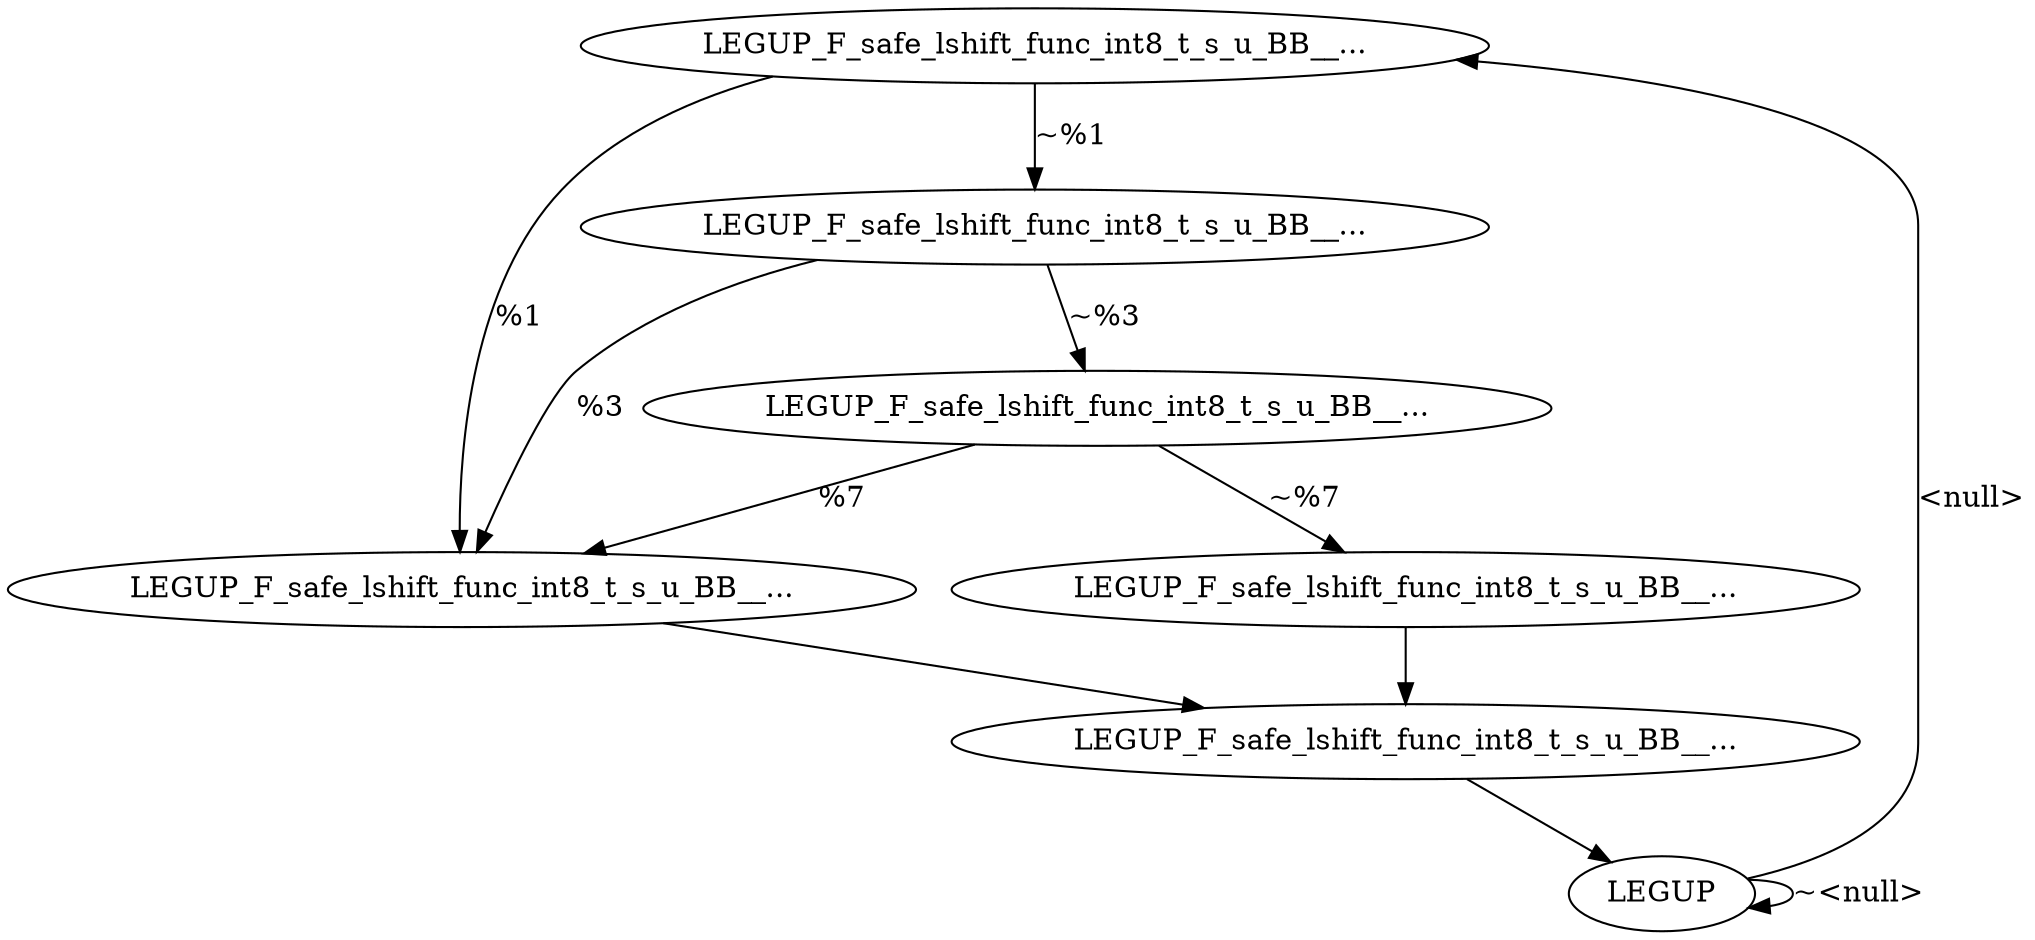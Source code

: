 digraph {
Node0x2ba1750[label="LEGUP_F_safe_lshift_func_int8_t_s_u_BB__..."];
Node0x2ba7af0[label="LEGUP"];
Node0x2ba7af0 -> Node0x2ba1750[label="<null>"];
Node0x2ba7af0 -> Node0x2ba7af0[label="~<null>"];
Node0x2ba19c0[label="LEGUP_F_safe_lshift_func_int8_t_s_u_BB__..."];
Node0x2ba1750 -> Node0x2ba19c0[label="%1"];
Node0x2ba1820[label="LEGUP_F_safe_lshift_func_int8_t_s_u_BB__..."];
Node0x2ba1750 -> Node0x2ba1820[label="~%1"];
Node0x2ba1820 -> Node0x2ba19c0[label="%3"];
Node0x2ba18f0[label="LEGUP_F_safe_lshift_func_int8_t_s_u_BB__..."];
Node0x2ba1820 -> Node0x2ba18f0[label="~%3"];
Node0x2ba18f0 -> Node0x2ba19c0[label="%7"];
Node0x2ba1a90[label="LEGUP_F_safe_lshift_func_int8_t_s_u_BB__..."];
Node0x2ba18f0 -> Node0x2ba1a90[label="~%7"];
Node0x2ba1b60[label="LEGUP_F_safe_lshift_func_int8_t_s_u_BB__..."];
Node0x2ba19c0 -> Node0x2ba1b60;
Node0x2ba1a90 -> Node0x2ba1b60;
Node0x2ba1b60 -> Node0x2ba7af0;
}
